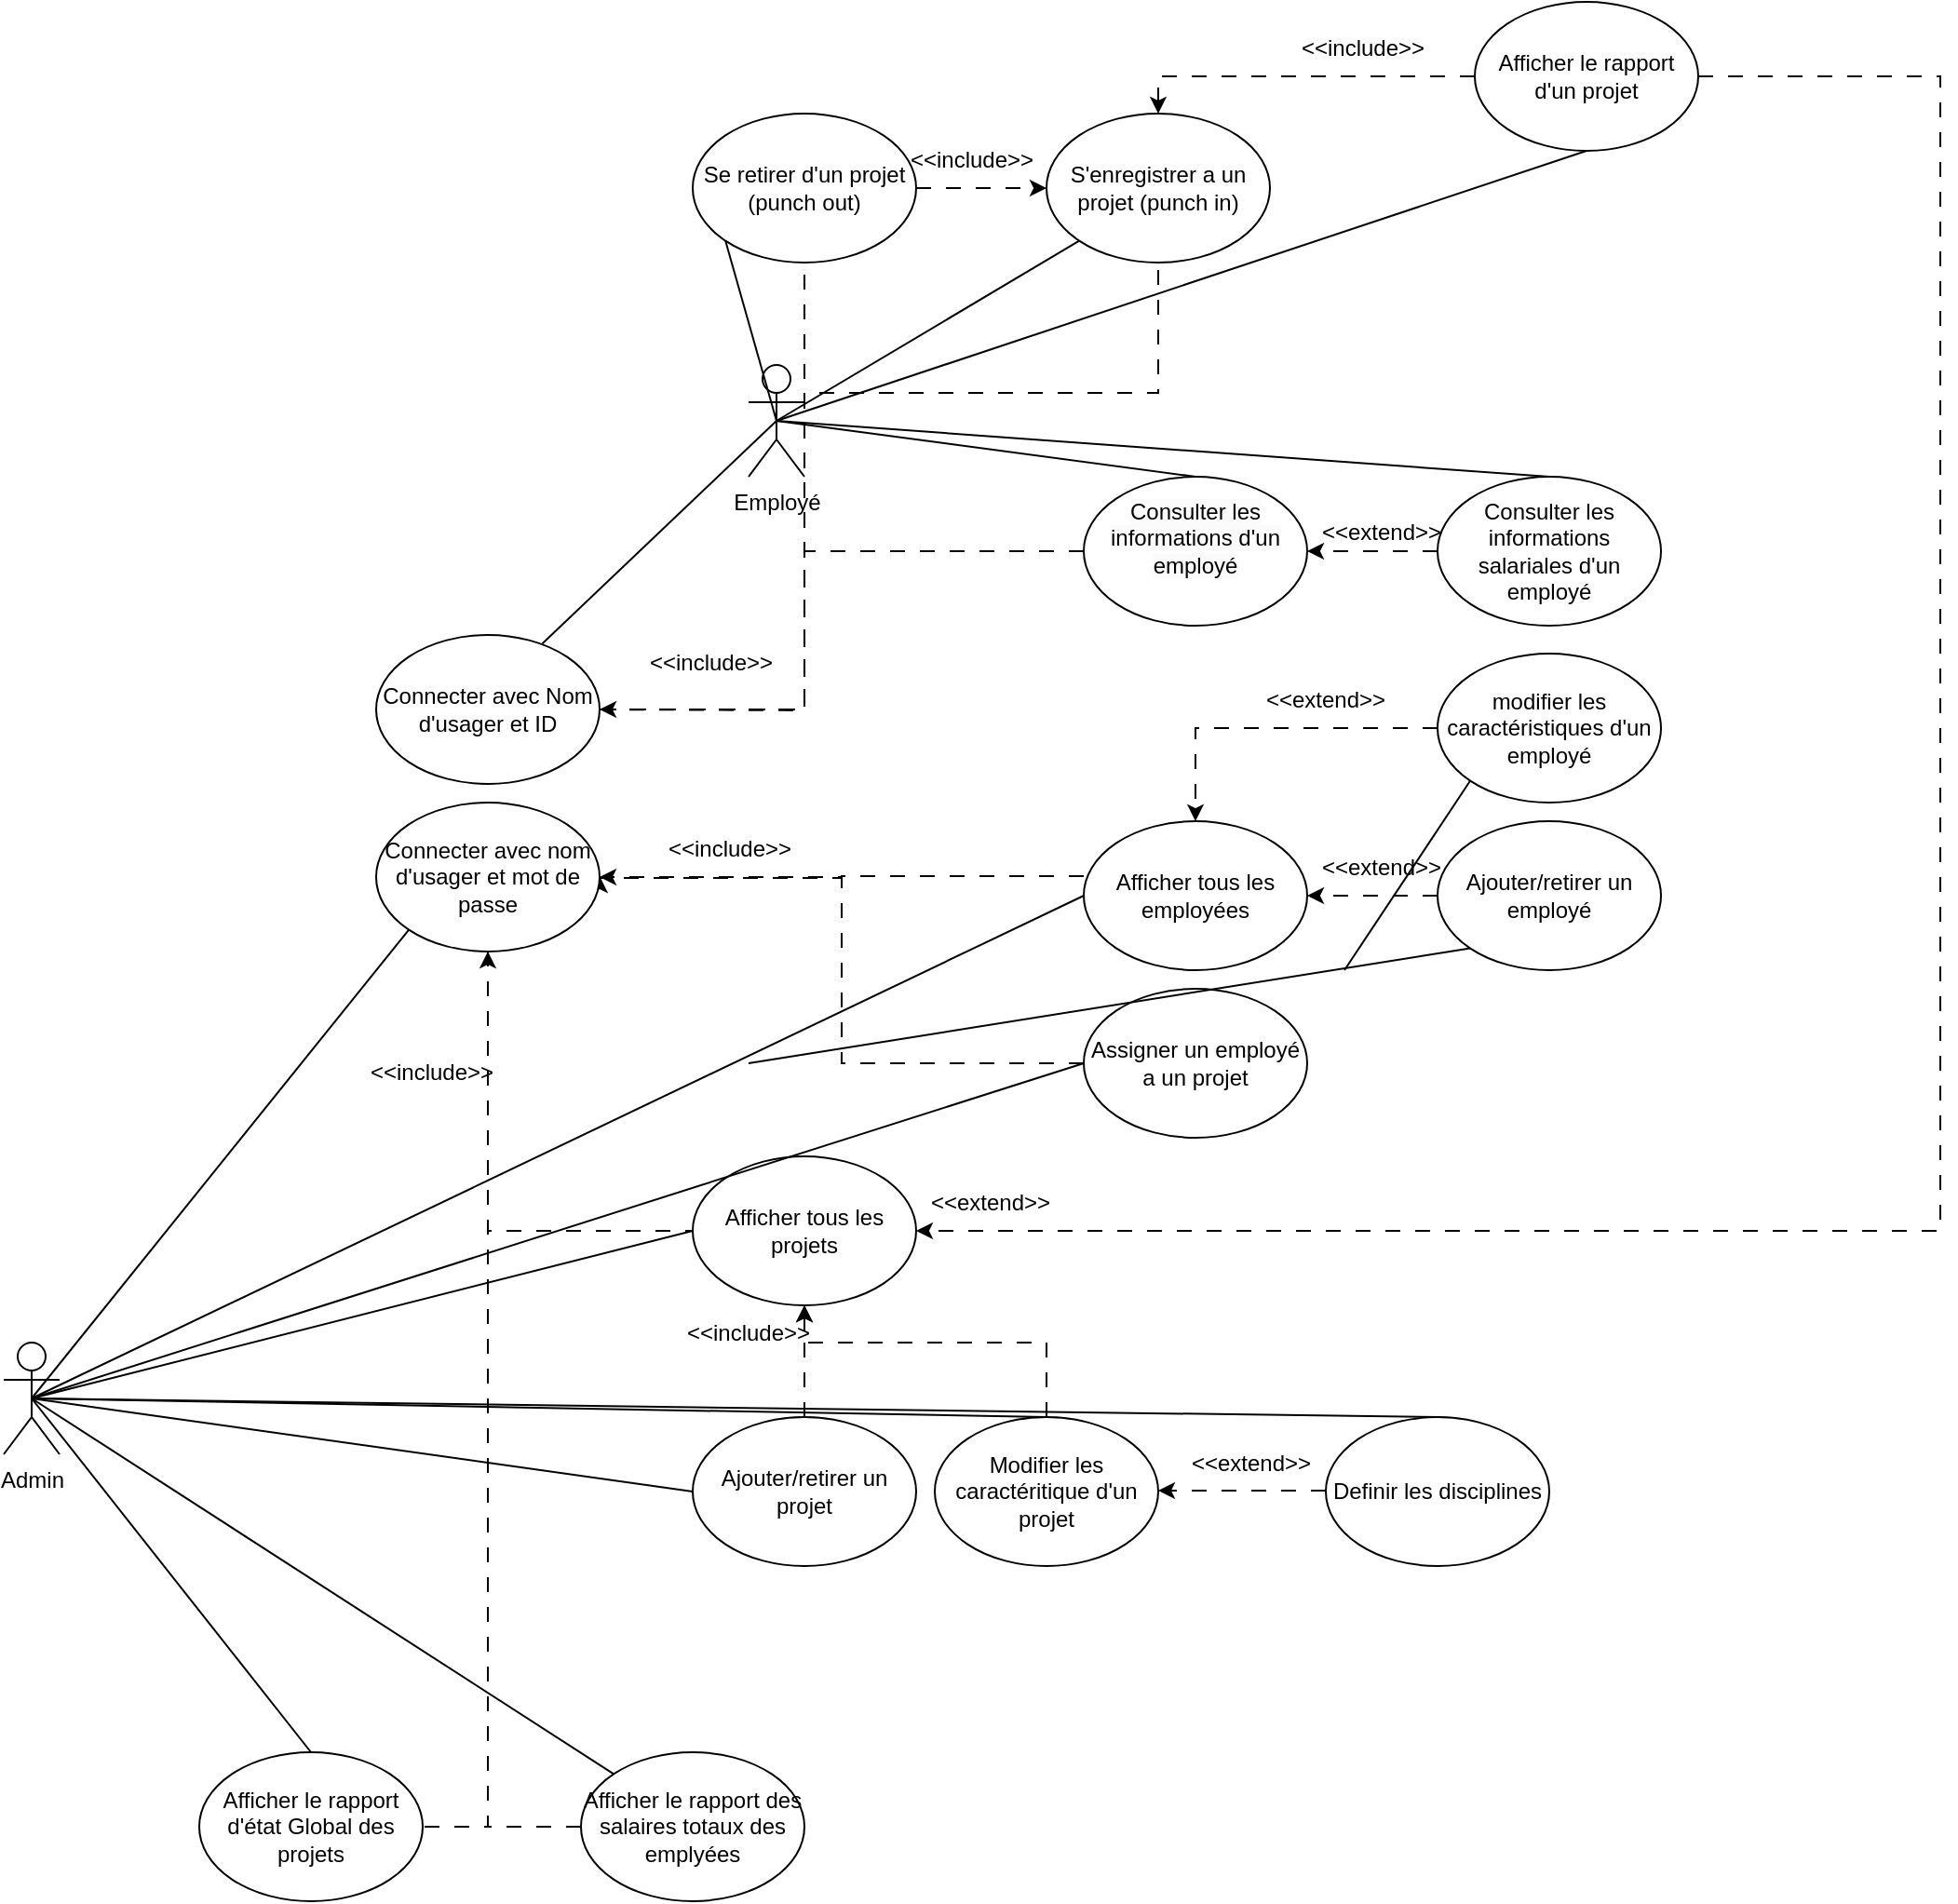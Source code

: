 <mxfile version="24.6.5" type="github">
  <diagram name="Page-1" id="NDDJf6NNWKpsKH6rvCn7">
    <mxGraphModel dx="2924" dy="2232" grid="1" gridSize="10" guides="1" tooltips="1" connect="1" arrows="1" fold="1" page="1" pageScale="1" pageWidth="850" pageHeight="1100" math="0" shadow="0">
      <root>
        <mxCell id="0" />
        <mxCell id="1" parent="0" />
        <mxCell id="YvG4XxYLnUQG-n4VTwEE-14" value="Employé" style="shape=umlActor;verticalLabelPosition=bottom;verticalAlign=top;html=1;outlineConnect=0;" parent="1" vertex="1">
          <mxGeometry x="-250" y="175" width="30" height="60" as="geometry" />
        </mxCell>
        <mxCell id="YvG4XxYLnUQG-n4VTwEE-28" value="Admin&lt;div&gt;&lt;br&gt;&lt;/div&gt;" style="shape=umlActor;verticalLabelPosition=bottom;verticalAlign=top;html=1;outlineConnect=0;" parent="1" vertex="1">
          <mxGeometry x="-650" y="700" width="30" height="60" as="geometry" />
        </mxCell>
        <mxCell id="N-_iPHO6JpGD-k_wfbWc-49" style="edgeStyle=orthogonalEdgeStyle;rounded=0;orthogonalLoop=1;jettySize=auto;html=1;entryX=0;entryY=0.5;entryDx=0;entryDy=0;endArrow=none;endFill=0;dashed=1;dashPattern=8 8;" edge="1" parent="1" target="N-_iPHO6JpGD-k_wfbWc-24">
          <mxGeometry relative="1" as="geometry">
            <mxPoint x="-390" y="490" as="sourcePoint" />
            <Array as="points">
              <mxPoint x="-390" y="640" />
              <mxPoint x="-280" y="640" />
            </Array>
          </mxGeometry>
        </mxCell>
        <mxCell id="N-_iPHO6JpGD-k_wfbWc-50" style="edgeStyle=orthogonalEdgeStyle;rounded=0;orthogonalLoop=1;jettySize=auto;html=1;entryX=1;entryY=0.5;entryDx=0;entryDy=0;dashed=1;dashPattern=8 8;endArrow=none;endFill=0;" edge="1" parent="1" target="N-_iPHO6JpGD-k_wfbWc-44">
          <mxGeometry relative="1" as="geometry">
            <mxPoint x="-390" y="490" as="sourcePoint" />
            <Array as="points">
              <mxPoint x="-390" y="960" />
            </Array>
          </mxGeometry>
        </mxCell>
        <mxCell id="N-_iPHO6JpGD-k_wfbWc-13" style="edgeStyle=orthogonalEdgeStyle;rounded=0;orthogonalLoop=1;jettySize=auto;html=1;entryX=0.5;entryY=1;entryDx=0;entryDy=0;endArrow=none;endFill=0;dashed=1;dashPattern=8 8;" edge="1" parent="1" target="N-_iPHO6JpGD-k_wfbWc-7">
          <mxGeometry relative="1" as="geometry">
            <mxPoint x="-330" y="360" as="sourcePoint" />
          </mxGeometry>
        </mxCell>
        <mxCell id="N-_iPHO6JpGD-k_wfbWc-25" style="edgeStyle=orthogonalEdgeStyle;rounded=0;orthogonalLoop=1;jettySize=auto;html=1;entryX=0.5;entryY=1;entryDx=0;entryDy=0;endArrow=none;endFill=0;dashed=1;dashPattern=8 8;" edge="1" parent="1" target="N-_iPHO6JpGD-k_wfbWc-5">
          <mxGeometry relative="1" as="geometry">
            <mxPoint x="-330" y="360" as="sourcePoint" />
            <Array as="points">
              <mxPoint x="-220" y="360" />
              <mxPoint x="-220" y="190" />
              <mxPoint x="-30" y="190" />
            </Array>
          </mxGeometry>
        </mxCell>
        <mxCell id="N-_iPHO6JpGD-k_wfbWc-29" style="edgeStyle=orthogonalEdgeStyle;rounded=0;orthogonalLoop=1;jettySize=auto;html=1;entryX=0.5;entryY=0;entryDx=0;entryDy=0;dashed=1;dashPattern=8 8;" edge="1" parent="1" source="N-_iPHO6JpGD-k_wfbWc-2" target="N-_iPHO6JpGD-k_wfbWc-5">
          <mxGeometry relative="1" as="geometry">
            <Array as="points">
              <mxPoint x="180" y="20" />
              <mxPoint x="-30" y="20" />
            </Array>
          </mxGeometry>
        </mxCell>
        <mxCell id="N-_iPHO6JpGD-k_wfbWc-104" style="edgeStyle=orthogonalEdgeStyle;rounded=0;orthogonalLoop=1;jettySize=auto;html=1;entryX=1;entryY=0.5;entryDx=0;entryDy=0;dashed=1;dashPattern=8 8;" edge="1" parent="1" source="N-_iPHO6JpGD-k_wfbWc-2" target="N-_iPHO6JpGD-k_wfbWc-24">
          <mxGeometry relative="1" as="geometry">
            <Array as="points">
              <mxPoint x="390" y="20" />
              <mxPoint x="390" y="640" />
            </Array>
          </mxGeometry>
        </mxCell>
        <mxCell id="N-_iPHO6JpGD-k_wfbWc-2" value="Afficher le rapport d&#39;un projet" style="ellipse;whiteSpace=wrap;html=1;" vertex="1" parent="1">
          <mxGeometry x="140" y="-20" width="120" height="80" as="geometry" />
        </mxCell>
        <mxCell id="N-_iPHO6JpGD-k_wfbWc-66" style="edgeStyle=orthogonalEdgeStyle;rounded=0;orthogonalLoop=1;jettySize=auto;html=1;entryX=1;entryY=0.5;entryDx=0;entryDy=0;dashed=1;dashPattern=8 8;" edge="1" parent="1" source="N-_iPHO6JpGD-k_wfbWc-3" target="N-_iPHO6JpGD-k_wfbWc-4">
          <mxGeometry relative="1" as="geometry" />
        </mxCell>
        <mxCell id="N-_iPHO6JpGD-k_wfbWc-3" value="Consulter les informations salariales d&#39;un employé" style="ellipse;whiteSpace=wrap;html=1;" vertex="1" parent="1">
          <mxGeometry x="120" y="235" width="120" height="80" as="geometry" />
        </mxCell>
        <mxCell id="N-_iPHO6JpGD-k_wfbWc-62" style="edgeStyle=orthogonalEdgeStyle;rounded=0;orthogonalLoop=1;jettySize=auto;html=1;entryX=1;entryY=0.5;entryDx=0;entryDy=0;dashed=1;dashPattern=8 8;" edge="1" parent="1" source="N-_iPHO6JpGD-k_wfbWc-4">
          <mxGeometry relative="1" as="geometry">
            <mxPoint x="-330" y="360" as="targetPoint" />
            <Array as="points">
              <mxPoint x="-220" y="275" />
              <mxPoint x="-220" y="360" />
            </Array>
          </mxGeometry>
        </mxCell>
        <mxCell id="N-_iPHO6JpGD-k_wfbWc-4" value="&#xa;&lt;span style=&quot;color: rgb(0, 0, 0); font-family: Helvetica; font-size: 12px; font-style: normal; font-variant-ligatures: normal; font-variant-caps: normal; font-weight: 400; letter-spacing: normal; orphans: 2; text-align: center; text-indent: 0px; text-transform: none; widows: 2; word-spacing: 0px; -webkit-text-stroke-width: 0px; white-space: normal; background-color: rgb(251, 251, 251); text-decoration-thickness: initial; text-decoration-style: initial; text-decoration-color: initial; display: inline !important; float: none;&quot;&gt;Consulter les informations d&#39;un employé&lt;/span&gt;&#xa;&#xa;" style="ellipse;whiteSpace=wrap;html=1;" vertex="1" parent="1">
          <mxGeometry x="-70" y="235" width="120" height="80" as="geometry" />
        </mxCell>
        <mxCell id="N-_iPHO6JpGD-k_wfbWc-5" value="S&#39;enregistrer a un projet (punch in)" style="ellipse;whiteSpace=wrap;html=1;" vertex="1" parent="1">
          <mxGeometry x="-90" y="40" width="120" height="80" as="geometry" />
        </mxCell>
        <mxCell id="N-_iPHO6JpGD-k_wfbWc-11" style="edgeStyle=orthogonalEdgeStyle;rounded=0;orthogonalLoop=1;jettySize=auto;html=1;entryX=0;entryY=0.5;entryDx=0;entryDy=0;dashed=1;dashPattern=8 8;" edge="1" parent="1" source="N-_iPHO6JpGD-k_wfbWc-7" target="N-_iPHO6JpGD-k_wfbWc-5">
          <mxGeometry relative="1" as="geometry" />
        </mxCell>
        <mxCell id="N-_iPHO6JpGD-k_wfbWc-7" value="Se retirer d&#39;un projet (punch out)" style="ellipse;whiteSpace=wrap;html=1;" vertex="1" parent="1">
          <mxGeometry x="-280" y="40" width="120" height="80" as="geometry" />
        </mxCell>
        <mxCell id="N-_iPHO6JpGD-k_wfbWc-12" value="&amp;lt;&amp;lt;include&amp;gt;&amp;gt;" style="text;html=1;align=center;verticalAlign=middle;whiteSpace=wrap;rounded=0;" vertex="1" parent="1">
          <mxGeometry x="-160" y="50" width="60" height="30" as="geometry" />
        </mxCell>
        <mxCell id="N-_iPHO6JpGD-k_wfbWc-20" value="&amp;lt;&amp;lt;extend&amp;gt;&amp;gt;" style="text;html=1;align=center;verticalAlign=middle;whiteSpace=wrap;rounded=0;" vertex="1" parent="1">
          <mxGeometry x="60" y="250" width="60" height="30" as="geometry" />
        </mxCell>
        <mxCell id="N-_iPHO6JpGD-k_wfbWc-24" value="Afficher tous les projets" style="ellipse;whiteSpace=wrap;html=1;" vertex="1" parent="1">
          <mxGeometry x="-280" y="600" width="120" height="80" as="geometry" />
        </mxCell>
        <mxCell id="N-_iPHO6JpGD-k_wfbWc-33" value="&amp;lt;&amp;lt;include&amp;gt;&amp;gt;" style="text;html=1;align=center;verticalAlign=middle;whiteSpace=wrap;rounded=0;" vertex="1" parent="1">
          <mxGeometry x="50" y="-10" width="60" height="30" as="geometry" />
        </mxCell>
        <mxCell id="N-_iPHO6JpGD-k_wfbWc-77" style="edgeStyle=orthogonalEdgeStyle;rounded=0;orthogonalLoop=1;jettySize=auto;html=1;entryX=0.5;entryY=0;entryDx=0;entryDy=0;dashed=1;dashPattern=8 8;" edge="1" parent="1" source="N-_iPHO6JpGD-k_wfbWc-34" target="N-_iPHO6JpGD-k_wfbWc-43">
          <mxGeometry relative="1" as="geometry" />
        </mxCell>
        <mxCell id="N-_iPHO6JpGD-k_wfbWc-34" value="modifier les caractéristiques d&#39;un employé" style="ellipse;whiteSpace=wrap;html=1;" vertex="1" parent="1">
          <mxGeometry x="120" y="330" width="120" height="80" as="geometry" />
        </mxCell>
        <mxCell id="N-_iPHO6JpGD-k_wfbWc-81" style="edgeStyle=orthogonalEdgeStyle;rounded=0;orthogonalLoop=1;jettySize=auto;html=1;entryX=0.5;entryY=1;entryDx=0;entryDy=0;dashed=1;dashPattern=8 8;" edge="1" parent="1" source="N-_iPHO6JpGD-k_wfbWc-35" target="N-_iPHO6JpGD-k_wfbWc-24">
          <mxGeometry relative="1" as="geometry">
            <Array as="points">
              <mxPoint x="-90" y="700" />
              <mxPoint x="-220" y="700" />
            </Array>
          </mxGeometry>
        </mxCell>
        <mxCell id="N-_iPHO6JpGD-k_wfbWc-35" value="Modifier les caractéritique d&#39;un projet" style="ellipse;whiteSpace=wrap;html=1;" vertex="1" parent="1">
          <mxGeometry x="-150" y="740" width="120" height="80" as="geometry" />
        </mxCell>
        <mxCell id="N-_iPHO6JpGD-k_wfbWc-105" style="edgeStyle=orthogonalEdgeStyle;rounded=0;orthogonalLoop=1;jettySize=auto;html=1;entryX=0.5;entryY=1;entryDx=0;entryDy=0;dashed=1;dashPattern=8 8;" edge="1" parent="1" source="N-_iPHO6JpGD-k_wfbWc-36" target="N-_iPHO6JpGD-k_wfbWc-24">
          <mxGeometry relative="1" as="geometry" />
        </mxCell>
        <mxCell id="N-_iPHO6JpGD-k_wfbWc-36" value="Ajouter/retirer un projet" style="ellipse;whiteSpace=wrap;html=1;" vertex="1" parent="1">
          <mxGeometry x="-280" y="740" width="120" height="80" as="geometry" />
        </mxCell>
        <mxCell id="N-_iPHO6JpGD-k_wfbWc-88" style="edgeStyle=orthogonalEdgeStyle;rounded=0;orthogonalLoop=1;jettySize=auto;html=1;entryX=1;entryY=0.5;entryDx=0;entryDy=0;dashed=1;dashPattern=8 8;" edge="1" parent="1" source="N-_iPHO6JpGD-k_wfbWc-39" target="N-_iPHO6JpGD-k_wfbWc-87">
          <mxGeometry relative="1" as="geometry" />
        </mxCell>
        <mxCell id="N-_iPHO6JpGD-k_wfbWc-39" value="Assigner un employé a un projet" style="ellipse;whiteSpace=wrap;html=1;" vertex="1" parent="1">
          <mxGeometry x="-70" y="510" width="120" height="80" as="geometry" />
        </mxCell>
        <mxCell id="N-_iPHO6JpGD-k_wfbWc-52" style="edgeStyle=orthogonalEdgeStyle;rounded=0;orthogonalLoop=1;jettySize=auto;html=1;entryX=1;entryY=0.5;entryDx=0;entryDy=0;dashed=1;dashPattern=8 8;" edge="1" parent="1">
          <mxGeometry relative="1" as="geometry">
            <mxPoint x="60" y="779.5" as="sourcePoint" />
            <mxPoint x="-30" y="779.5" as="targetPoint" />
          </mxGeometry>
        </mxCell>
        <mxCell id="N-_iPHO6JpGD-k_wfbWc-41" value="Definir les disciplines" style="ellipse;whiteSpace=wrap;html=1;" vertex="1" parent="1">
          <mxGeometry x="60" y="740" width="120" height="80" as="geometry" />
        </mxCell>
        <mxCell id="N-_iPHO6JpGD-k_wfbWc-75" style="edgeStyle=orthogonalEdgeStyle;rounded=0;orthogonalLoop=1;jettySize=auto;html=1;entryX=1;entryY=0.5;entryDx=0;entryDy=0;dashed=1;dashPattern=8 8;" edge="1" parent="1" source="N-_iPHO6JpGD-k_wfbWc-42" target="N-_iPHO6JpGD-k_wfbWc-43">
          <mxGeometry relative="1" as="geometry" />
        </mxCell>
        <mxCell id="N-_iPHO6JpGD-k_wfbWc-42" value="Ajouter/retirer un employé" style="ellipse;whiteSpace=wrap;html=1;" vertex="1" parent="1">
          <mxGeometry x="120" y="420" width="120" height="80" as="geometry" />
        </mxCell>
        <mxCell id="N-_iPHO6JpGD-k_wfbWc-74" style="edgeStyle=orthogonalEdgeStyle;rounded=0;orthogonalLoop=1;jettySize=auto;html=1;entryX=1;entryY=0.5;entryDx=0;entryDy=0;dashed=1;dashPattern=8 8;" edge="1" parent="1">
          <mxGeometry relative="1" as="geometry">
            <mxPoint x="-70" y="449.5" as="sourcePoint" />
            <mxPoint x="-330" y="449.5" as="targetPoint" />
            <Array as="points">
              <mxPoint x="-200" y="449.5" />
              <mxPoint x="-200" y="450.5" />
            </Array>
          </mxGeometry>
        </mxCell>
        <mxCell id="N-_iPHO6JpGD-k_wfbWc-43" value="Afficher tous les employées" style="ellipse;whiteSpace=wrap;html=1;" vertex="1" parent="1">
          <mxGeometry x="-70" y="420" width="120" height="80" as="geometry" />
        </mxCell>
        <mxCell id="N-_iPHO6JpGD-k_wfbWc-44" value="Afficher le rapport d&#39;état Global des projets" style="ellipse;whiteSpace=wrap;html=1;" vertex="1" parent="1">
          <mxGeometry x="-545" y="920" width="120" height="80" as="geometry" />
        </mxCell>
        <mxCell id="N-_iPHO6JpGD-k_wfbWc-73" style="edgeStyle=orthogonalEdgeStyle;rounded=0;orthogonalLoop=1;jettySize=auto;html=1;entryX=0.5;entryY=1;entryDx=0;entryDy=0;dashed=1;dashPattern=8 8;" edge="1" parent="1" source="N-_iPHO6JpGD-k_wfbWc-48">
          <mxGeometry relative="1" as="geometry">
            <mxPoint x="-390" y="490" as="targetPoint" />
            <Array as="points">
              <mxPoint x="-390" y="960" />
            </Array>
          </mxGeometry>
        </mxCell>
        <mxCell id="N-_iPHO6JpGD-k_wfbWc-48" value="Afficher le rapport des salaires totaux des emplyées" style="ellipse;whiteSpace=wrap;html=1;" vertex="1" parent="1">
          <mxGeometry x="-340" y="920" width="120" height="80" as="geometry" />
        </mxCell>
        <mxCell id="N-_iPHO6JpGD-k_wfbWc-64" value="Connecter avec Nom d&#39;usager et ID" style="ellipse;whiteSpace=wrap;html=1;" vertex="1" parent="1">
          <mxGeometry x="-450" y="320" width="120" height="80" as="geometry" />
        </mxCell>
        <mxCell id="N-_iPHO6JpGD-k_wfbWc-65" value="&amp;lt;&amp;lt;include&amp;gt;&amp;gt;" style="text;html=1;align=center;verticalAlign=middle;whiteSpace=wrap;rounded=0;" vertex="1" parent="1">
          <mxGeometry x="-300" y="320" width="60" height="30" as="geometry" />
        </mxCell>
        <mxCell id="N-_iPHO6JpGD-k_wfbWc-67" value="" style="endArrow=none;html=1;rounded=0;entryX=0.5;entryY=0.5;entryDx=0;entryDy=0;entryPerimeter=0;exitX=0;exitY=1;exitDx=0;exitDy=0;" edge="1" parent="1" source="N-_iPHO6JpGD-k_wfbWc-7" target="YvG4XxYLnUQG-n4VTwEE-14">
          <mxGeometry width="50" height="50" relative="1" as="geometry">
            <mxPoint x="-180" y="110" as="sourcePoint" />
            <mxPoint x="-240" y="450" as="targetPoint" />
          </mxGeometry>
        </mxCell>
        <mxCell id="N-_iPHO6JpGD-k_wfbWc-68" value="" style="endArrow=none;html=1;rounded=0;exitX=0;exitY=1;exitDx=0;exitDy=0;entryX=0.5;entryY=0.5;entryDx=0;entryDy=0;entryPerimeter=0;" edge="1" parent="1" source="N-_iPHO6JpGD-k_wfbWc-5" target="YvG4XxYLnUQG-n4VTwEE-14">
          <mxGeometry width="50" height="50" relative="1" as="geometry">
            <mxPoint x="-272" y="101" as="sourcePoint" />
            <mxPoint x="-470" y="161" as="targetPoint" />
          </mxGeometry>
        </mxCell>
        <mxCell id="N-_iPHO6JpGD-k_wfbWc-69" value="" style="endArrow=none;html=1;rounded=0;exitX=0.5;exitY=0;exitDx=0;exitDy=0;entryX=0.5;entryY=0.5;entryDx=0;entryDy=0;entryPerimeter=0;" edge="1" parent="1" source="N-_iPHO6JpGD-k_wfbWc-4" target="YvG4XxYLnUQG-n4VTwEE-14">
          <mxGeometry width="50" height="50" relative="1" as="geometry">
            <mxPoint x="-62" y="118" as="sourcePoint" />
            <mxPoint x="-430" y="215" as="targetPoint" />
          </mxGeometry>
        </mxCell>
        <mxCell id="N-_iPHO6JpGD-k_wfbWc-70" value="" style="endArrow=none;html=1;rounded=0;entryX=0.5;entryY=0.5;entryDx=0;entryDy=0;entryPerimeter=0;exitX=0.5;exitY=1;exitDx=0;exitDy=0;" edge="1" parent="1" source="N-_iPHO6JpGD-k_wfbWc-2" target="YvG4XxYLnUQG-n4VTwEE-14">
          <mxGeometry width="50" height="50" relative="1" as="geometry">
            <mxPoint x="-290" y="500" as="sourcePoint" />
            <mxPoint x="-240" y="450" as="targetPoint" />
          </mxGeometry>
        </mxCell>
        <mxCell id="N-_iPHO6JpGD-k_wfbWc-71" value="" style="endArrow=none;html=1;rounded=0;entryX=0.5;entryY=0.5;entryDx=0;entryDy=0;entryPerimeter=0;exitX=0.5;exitY=0;exitDx=0;exitDy=0;" edge="1" parent="1" source="N-_iPHO6JpGD-k_wfbWc-3" target="YvG4XxYLnUQG-n4VTwEE-14">
          <mxGeometry width="50" height="50" relative="1" as="geometry">
            <mxPoint x="-280" y="510" as="sourcePoint" />
            <mxPoint x="-230" y="460" as="targetPoint" />
          </mxGeometry>
        </mxCell>
        <mxCell id="N-_iPHO6JpGD-k_wfbWc-72" value="" style="endArrow=none;html=1;rounded=0;entryX=0.744;entryY=0.058;entryDx=0;entryDy=0;entryPerimeter=0;exitX=0.5;exitY=0.5;exitDx=0;exitDy=0;exitPerimeter=0;" edge="1" parent="1" source="YvG4XxYLnUQG-n4VTwEE-14" target="N-_iPHO6JpGD-k_wfbWc-64">
          <mxGeometry width="50" height="50" relative="1" as="geometry">
            <mxPoint x="350" y="200" as="sourcePoint" />
            <mxPoint x="-420" y="225" as="targetPoint" />
          </mxGeometry>
        </mxCell>
        <mxCell id="N-_iPHO6JpGD-k_wfbWc-76" value="&amp;lt;&amp;lt;extend&amp;gt;&amp;gt;" style="text;html=1;align=center;verticalAlign=middle;whiteSpace=wrap;rounded=0;" vertex="1" parent="1">
          <mxGeometry x="60" y="430" width="60" height="30" as="geometry" />
        </mxCell>
        <mxCell id="N-_iPHO6JpGD-k_wfbWc-78" value="&amp;lt;&amp;lt;extend&amp;gt;&amp;gt;" style="text;html=1;align=center;verticalAlign=middle;whiteSpace=wrap;rounded=0;" vertex="1" parent="1">
          <mxGeometry x="30" y="340" width="60" height="30" as="geometry" />
        </mxCell>
        <mxCell id="N-_iPHO6JpGD-k_wfbWc-83" value="&amp;lt;&amp;lt;extend&amp;gt;&amp;gt;" style="text;html=1;align=center;verticalAlign=middle;whiteSpace=wrap;rounded=0;" vertex="1" parent="1">
          <mxGeometry x="-150" y="610" width="60" height="30" as="geometry" />
        </mxCell>
        <mxCell id="N-_iPHO6JpGD-k_wfbWc-84" value="&amp;lt;&amp;lt;extend&amp;gt;&amp;gt;" style="text;html=1;align=center;verticalAlign=middle;whiteSpace=wrap;rounded=0;" vertex="1" parent="1">
          <mxGeometry x="-10" y="750" width="60" height="30" as="geometry" />
        </mxCell>
        <mxCell id="N-_iPHO6JpGD-k_wfbWc-87" value="Connecter avec nom d&#39;usager et mot de passe" style="ellipse;whiteSpace=wrap;html=1;" vertex="1" parent="1">
          <mxGeometry x="-450" y="410" width="120" height="80" as="geometry" />
        </mxCell>
        <mxCell id="N-_iPHO6JpGD-k_wfbWc-89" value="&amp;lt;&amp;lt;include&amp;gt;&amp;gt;" style="text;html=1;align=center;verticalAlign=middle;whiteSpace=wrap;rounded=0;" vertex="1" parent="1">
          <mxGeometry x="-290" y="420" width="60" height="30" as="geometry" />
        </mxCell>
        <mxCell id="N-_iPHO6JpGD-k_wfbWc-90" value="&amp;lt;&amp;lt;include&amp;gt;&amp;gt;" style="text;html=1;align=center;verticalAlign=middle;whiteSpace=wrap;rounded=0;" vertex="1" parent="1">
          <mxGeometry x="-450" y="540" width="60" height="30" as="geometry" />
        </mxCell>
        <mxCell id="N-_iPHO6JpGD-k_wfbWc-92" value="" style="endArrow=none;html=1;rounded=0;exitX=0.5;exitY=0.5;exitDx=0;exitDy=0;exitPerimeter=0;entryX=0;entryY=1;entryDx=0;entryDy=0;" edge="1" parent="1" source="YvG4XxYLnUQG-n4VTwEE-28" target="N-_iPHO6JpGD-k_wfbWc-87">
          <mxGeometry width="50" height="50" relative="1" as="geometry">
            <mxPoint x="-280" y="510" as="sourcePoint" />
            <mxPoint x="-230" y="460" as="targetPoint" />
          </mxGeometry>
        </mxCell>
        <mxCell id="N-_iPHO6JpGD-k_wfbWc-93" value="" style="endArrow=none;html=1;rounded=0;exitX=0.5;exitY=0.5;exitDx=0;exitDy=0;exitPerimeter=0;entryX=0;entryY=0.5;entryDx=0;entryDy=0;" edge="1" parent="1" source="YvG4XxYLnUQG-n4VTwEE-28" target="N-_iPHO6JpGD-k_wfbWc-24">
          <mxGeometry width="50" height="50" relative="1" as="geometry">
            <mxPoint x="-625" y="760" as="sourcePoint" />
            <mxPoint x="-422" y="488" as="targetPoint" />
          </mxGeometry>
        </mxCell>
        <mxCell id="N-_iPHO6JpGD-k_wfbWc-94" value="" style="endArrow=none;html=1;rounded=0;exitX=0.5;exitY=0.5;exitDx=0;exitDy=0;exitPerimeter=0;entryX=0;entryY=0.5;entryDx=0;entryDy=0;" edge="1" parent="1" source="YvG4XxYLnUQG-n4VTwEE-28" target="N-_iPHO6JpGD-k_wfbWc-36">
          <mxGeometry width="50" height="50" relative="1" as="geometry">
            <mxPoint x="-615" y="770" as="sourcePoint" />
            <mxPoint x="-412" y="498" as="targetPoint" />
          </mxGeometry>
        </mxCell>
        <mxCell id="N-_iPHO6JpGD-k_wfbWc-95" value="" style="endArrow=none;html=1;rounded=0;exitX=0.5;exitY=0.5;exitDx=0;exitDy=0;exitPerimeter=0;entryX=0.5;entryY=0;entryDx=0;entryDy=0;" edge="1" parent="1" source="YvG4XxYLnUQG-n4VTwEE-28" target="N-_iPHO6JpGD-k_wfbWc-35">
          <mxGeometry width="50" height="50" relative="1" as="geometry">
            <mxPoint x="-605" y="780" as="sourcePoint" />
            <mxPoint x="-402" y="508" as="targetPoint" />
          </mxGeometry>
        </mxCell>
        <mxCell id="N-_iPHO6JpGD-k_wfbWc-96" value="" style="endArrow=none;html=1;rounded=0;exitX=0.5;exitY=0.5;exitDx=0;exitDy=0;exitPerimeter=0;entryX=0.5;entryY=0;entryDx=0;entryDy=0;" edge="1" parent="1" source="YvG4XxYLnUQG-n4VTwEE-28" target="N-_iPHO6JpGD-k_wfbWc-44">
          <mxGeometry width="50" height="50" relative="1" as="geometry">
            <mxPoint x="-595" y="790" as="sourcePoint" />
            <mxPoint x="-392" y="518" as="targetPoint" />
          </mxGeometry>
        </mxCell>
        <mxCell id="N-_iPHO6JpGD-k_wfbWc-97" value="" style="endArrow=none;html=1;rounded=0;exitX=0.5;exitY=0.5;exitDx=0;exitDy=0;exitPerimeter=0;entryX=0;entryY=0;entryDx=0;entryDy=0;" edge="1" parent="1" source="YvG4XxYLnUQG-n4VTwEE-28" target="N-_iPHO6JpGD-k_wfbWc-48">
          <mxGeometry width="50" height="50" relative="1" as="geometry">
            <mxPoint x="-585" y="800" as="sourcePoint" />
            <mxPoint x="-382" y="528" as="targetPoint" />
          </mxGeometry>
        </mxCell>
        <mxCell id="N-_iPHO6JpGD-k_wfbWc-98" value="" style="endArrow=none;html=1;rounded=0;exitX=0.5;exitY=0.5;exitDx=0;exitDy=0;exitPerimeter=0;entryX=0;entryY=0.5;entryDx=0;entryDy=0;" edge="1" parent="1" source="YvG4XxYLnUQG-n4VTwEE-28" target="N-_iPHO6JpGD-k_wfbWc-43">
          <mxGeometry width="50" height="50" relative="1" as="geometry">
            <mxPoint x="-575" y="810" as="sourcePoint" />
            <mxPoint x="-372" y="538" as="targetPoint" />
          </mxGeometry>
        </mxCell>
        <mxCell id="N-_iPHO6JpGD-k_wfbWc-99" value="" style="endArrow=none;html=1;rounded=0;exitX=0.5;exitY=0.5;exitDx=0;exitDy=0;exitPerimeter=0;entryX=0;entryY=0.5;entryDx=0;entryDy=0;" edge="1" parent="1" source="YvG4XxYLnUQG-n4VTwEE-28" target="N-_iPHO6JpGD-k_wfbWc-39">
          <mxGeometry width="50" height="50" relative="1" as="geometry">
            <mxPoint x="-625" y="760" as="sourcePoint" />
            <mxPoint x="-60" y="470" as="targetPoint" />
          </mxGeometry>
        </mxCell>
        <mxCell id="N-_iPHO6JpGD-k_wfbWc-100" value="" style="endArrow=none;html=1;rounded=0;exitX=0;exitY=1;exitDx=0;exitDy=0;" edge="1" parent="1" source="N-_iPHO6JpGD-k_wfbWc-42">
          <mxGeometry width="50" height="50" relative="1" as="geometry">
            <mxPoint x="-625" y="760" as="sourcePoint" />
            <mxPoint x="-250" y="550" as="targetPoint" />
          </mxGeometry>
        </mxCell>
        <mxCell id="N-_iPHO6JpGD-k_wfbWc-102" value="" style="endArrow=none;html=1;rounded=0;entryX=0.5;entryY=0;entryDx=0;entryDy=0;exitX=0.5;exitY=0.5;exitDx=0;exitDy=0;exitPerimeter=0;" edge="1" parent="1" source="YvG4XxYLnUQG-n4VTwEE-28" target="N-_iPHO6JpGD-k_wfbWc-41">
          <mxGeometry width="50" height="50" relative="1" as="geometry">
            <mxPoint x="-630" y="730" as="sourcePoint" />
            <mxPoint x="-230" y="460" as="targetPoint" />
          </mxGeometry>
        </mxCell>
        <mxCell id="N-_iPHO6JpGD-k_wfbWc-103" value="" style="endArrow=none;html=1;rounded=0;exitX=0;exitY=1;exitDx=0;exitDy=0;" edge="1" parent="1" source="N-_iPHO6JpGD-k_wfbWc-34">
          <mxGeometry width="50" height="50" relative="1" as="geometry">
            <mxPoint x="-280" y="430" as="sourcePoint" />
            <mxPoint x="70" y="500" as="targetPoint" />
          </mxGeometry>
        </mxCell>
        <mxCell id="N-_iPHO6JpGD-k_wfbWc-106" value="&amp;lt;&amp;lt;include&amp;gt;&amp;gt;" style="text;html=1;align=center;verticalAlign=middle;whiteSpace=wrap;rounded=0;" vertex="1" parent="1">
          <mxGeometry x="-280" y="680" width="60" height="30" as="geometry" />
        </mxCell>
      </root>
    </mxGraphModel>
  </diagram>
</mxfile>
